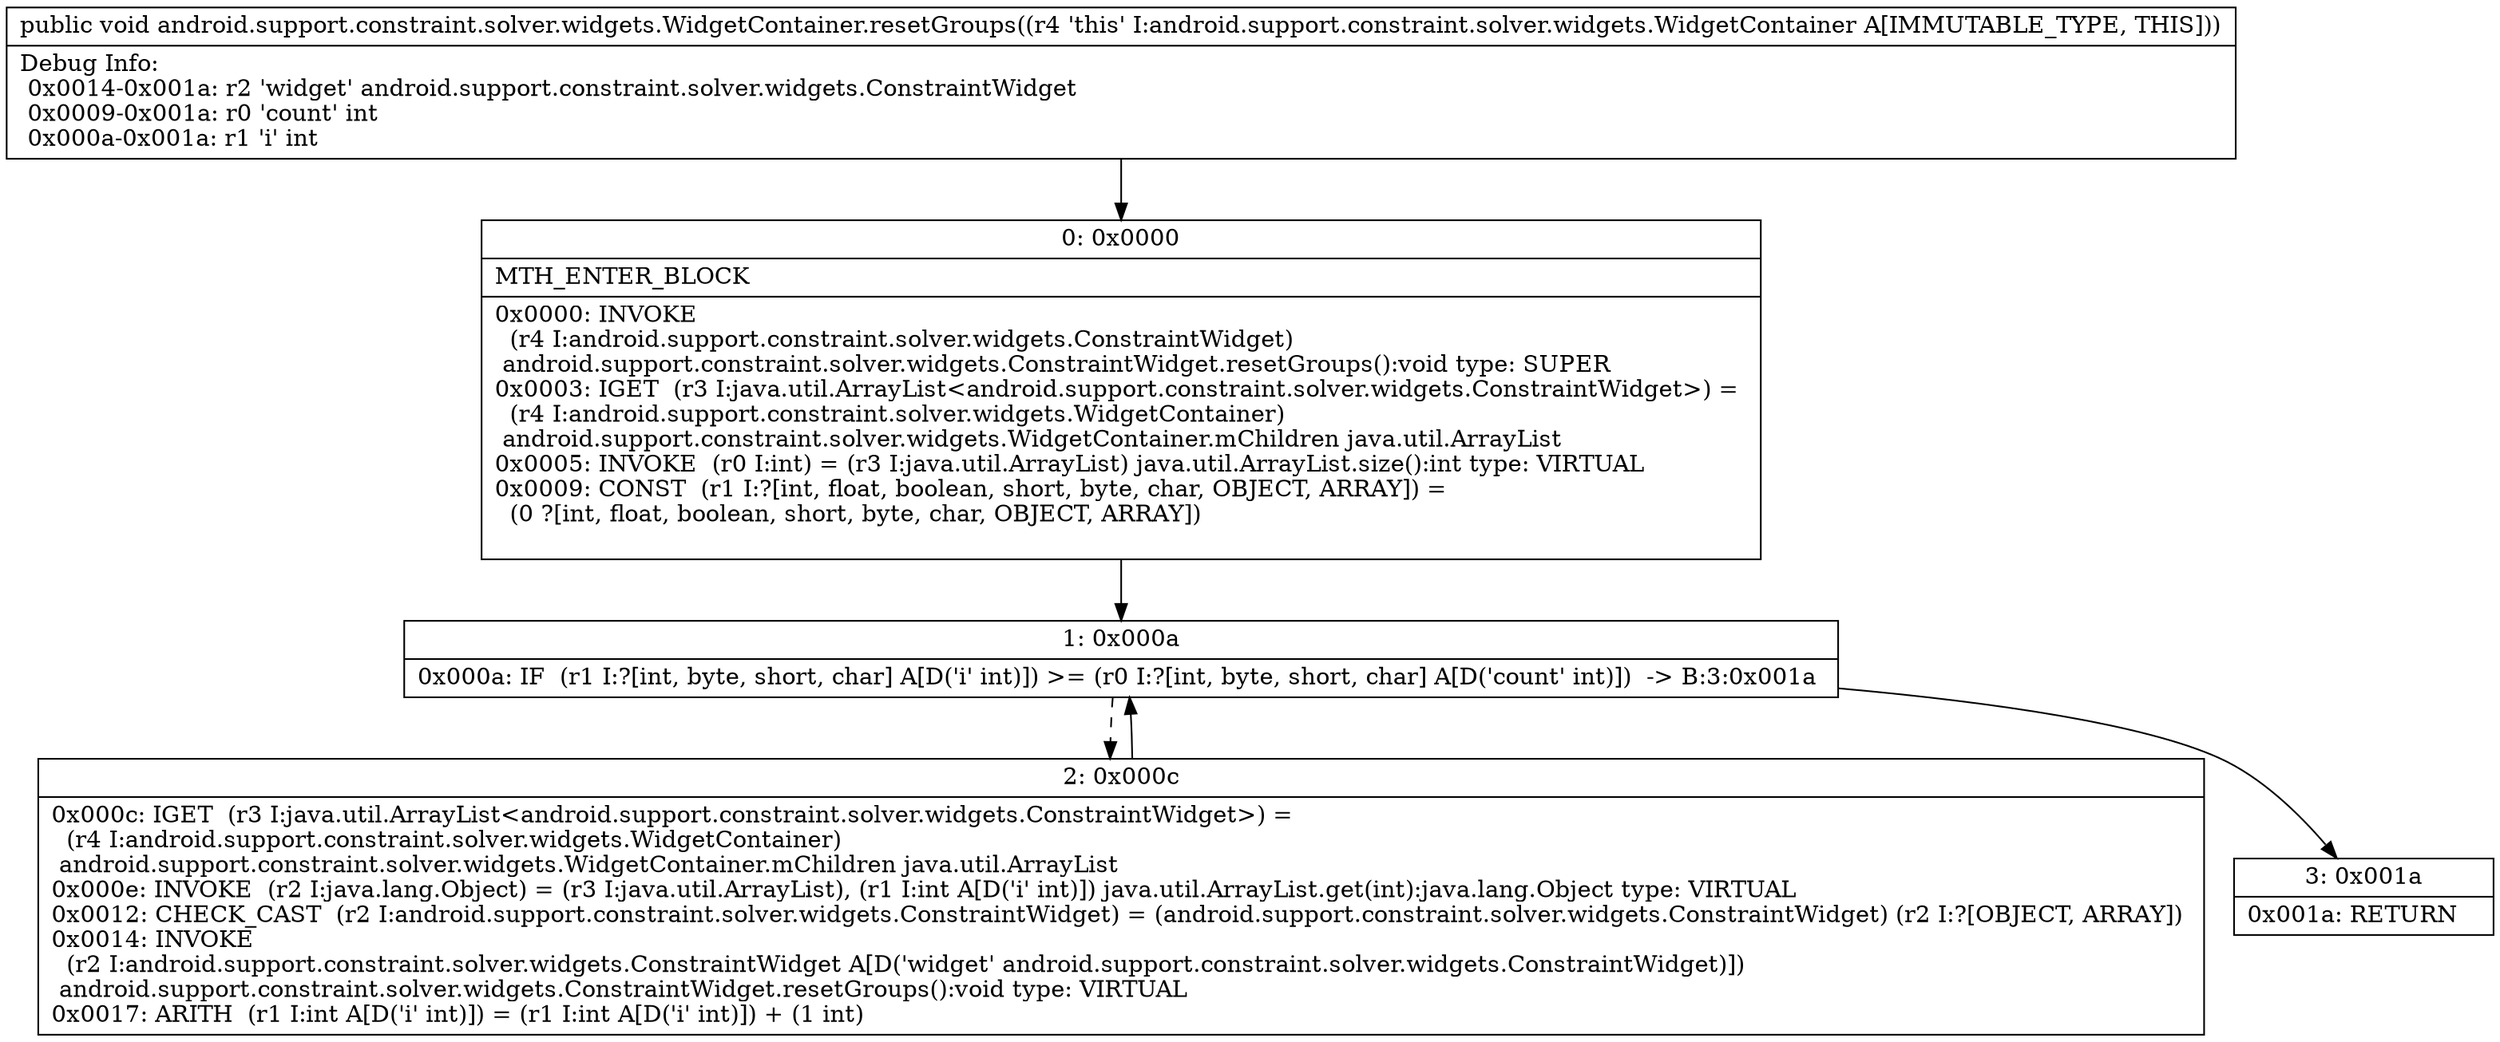 digraph "CFG forandroid.support.constraint.solver.widgets.WidgetContainer.resetGroups()V" {
Node_0 [shape=record,label="{0\:\ 0x0000|MTH_ENTER_BLOCK\l|0x0000: INVOKE  \l  (r4 I:android.support.constraint.solver.widgets.ConstraintWidget)\l android.support.constraint.solver.widgets.ConstraintWidget.resetGroups():void type: SUPER \l0x0003: IGET  (r3 I:java.util.ArrayList\<android.support.constraint.solver.widgets.ConstraintWidget\>) = \l  (r4 I:android.support.constraint.solver.widgets.WidgetContainer)\l android.support.constraint.solver.widgets.WidgetContainer.mChildren java.util.ArrayList \l0x0005: INVOKE  (r0 I:int) = (r3 I:java.util.ArrayList) java.util.ArrayList.size():int type: VIRTUAL \l0x0009: CONST  (r1 I:?[int, float, boolean, short, byte, char, OBJECT, ARRAY]) = \l  (0 ?[int, float, boolean, short, byte, char, OBJECT, ARRAY])\l \l}"];
Node_1 [shape=record,label="{1\:\ 0x000a|0x000a: IF  (r1 I:?[int, byte, short, char] A[D('i' int)]) \>= (r0 I:?[int, byte, short, char] A[D('count' int)])  \-\> B:3:0x001a \l}"];
Node_2 [shape=record,label="{2\:\ 0x000c|0x000c: IGET  (r3 I:java.util.ArrayList\<android.support.constraint.solver.widgets.ConstraintWidget\>) = \l  (r4 I:android.support.constraint.solver.widgets.WidgetContainer)\l android.support.constraint.solver.widgets.WidgetContainer.mChildren java.util.ArrayList \l0x000e: INVOKE  (r2 I:java.lang.Object) = (r3 I:java.util.ArrayList), (r1 I:int A[D('i' int)]) java.util.ArrayList.get(int):java.lang.Object type: VIRTUAL \l0x0012: CHECK_CAST  (r2 I:android.support.constraint.solver.widgets.ConstraintWidget) = (android.support.constraint.solver.widgets.ConstraintWidget) (r2 I:?[OBJECT, ARRAY]) \l0x0014: INVOKE  \l  (r2 I:android.support.constraint.solver.widgets.ConstraintWidget A[D('widget' android.support.constraint.solver.widgets.ConstraintWidget)])\l android.support.constraint.solver.widgets.ConstraintWidget.resetGroups():void type: VIRTUAL \l0x0017: ARITH  (r1 I:int A[D('i' int)]) = (r1 I:int A[D('i' int)]) + (1 int) \l}"];
Node_3 [shape=record,label="{3\:\ 0x001a|0x001a: RETURN   \l}"];
MethodNode[shape=record,label="{public void android.support.constraint.solver.widgets.WidgetContainer.resetGroups((r4 'this' I:android.support.constraint.solver.widgets.WidgetContainer A[IMMUTABLE_TYPE, THIS]))  | Debug Info:\l  0x0014\-0x001a: r2 'widget' android.support.constraint.solver.widgets.ConstraintWidget\l  0x0009\-0x001a: r0 'count' int\l  0x000a\-0x001a: r1 'i' int\l}"];
MethodNode -> Node_0;
Node_0 -> Node_1;
Node_1 -> Node_2[style=dashed];
Node_1 -> Node_3;
Node_2 -> Node_1;
}

